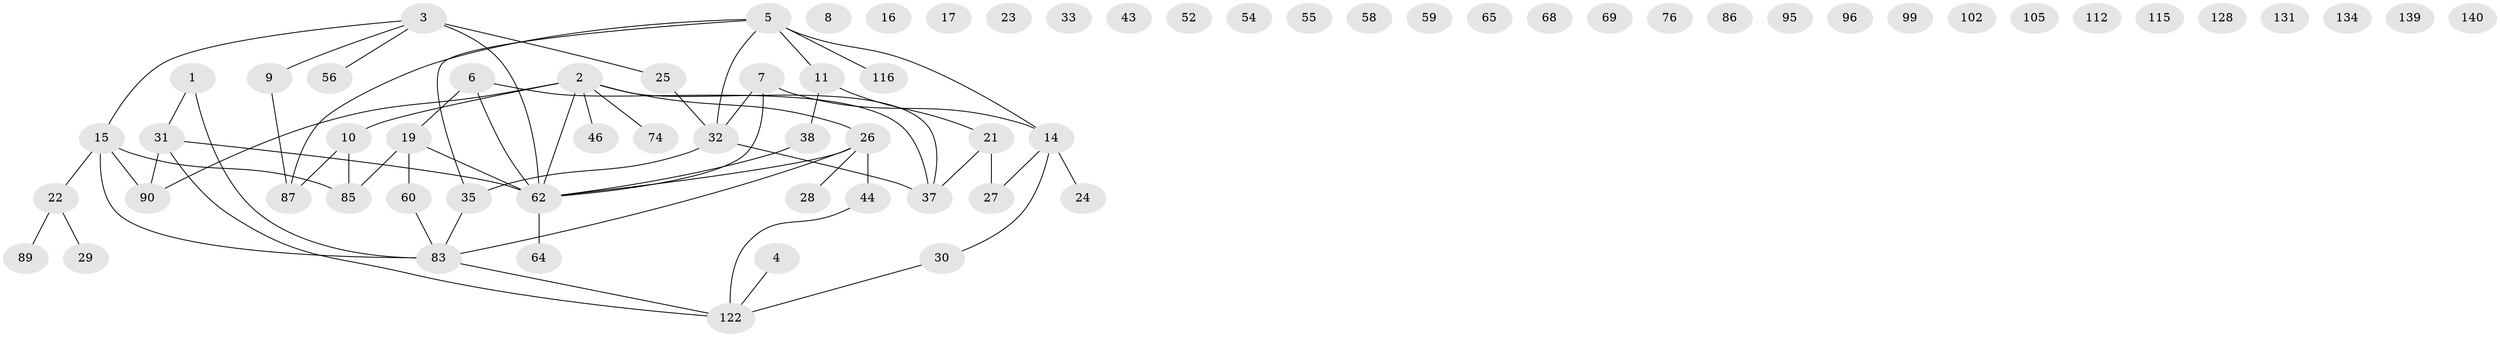 // original degree distribution, {2: 0.24324324324324326, 3: 0.20270270270270271, 5: 0.033783783783783786, 1: 0.2702702702702703, 0: 0.1554054054054054, 6: 0.013513513513513514, 4: 0.07432432432432433, 9: 0.006756756756756757}
// Generated by graph-tools (version 1.1) at 2025/16/03/04/25 18:16:29]
// undirected, 69 vertices, 63 edges
graph export_dot {
graph [start="1"]
  node [color=gray90,style=filled];
  1 [super="+13"];
  2 [super="+81+12+18"];
  3 [super="+107+50+39+34"];
  4;
  5 [super="+61+73"];
  6 [super="+72"];
  7 [super="+129+41"];
  8;
  9 [super="+51"];
  10 [super="+66"];
  11 [super="+77"];
  14 [super="+78+47"];
  15 [super="+84"];
  16;
  17;
  19 [super="+142"];
  21 [super="+70"];
  22 [super="+36"];
  23;
  24 [super="+147"];
  25;
  26 [super="+49"];
  27 [super="+53"];
  28;
  29 [super="+120+124"];
  30 [super="+48"];
  31 [super="+45+82"];
  32 [super="+104"];
  33;
  35 [super="+101"];
  37 [super="+109"];
  38;
  43;
  44 [super="+92+80"];
  46;
  52;
  54;
  55;
  56;
  58 [super="+88"];
  59;
  60;
  62 [super="+125+63"];
  64;
  65 [super="+100+133"];
  68;
  69 [super="+93"];
  74;
  76 [super="+138"];
  83 [super="+137+114"];
  85 [super="+111"];
  86;
  87 [super="+119"];
  89;
  90 [super="+113+97"];
  95;
  96;
  99;
  102 [super="+118"];
  105;
  112;
  115;
  116;
  122 [super="+126+123"];
  128;
  131;
  134;
  139;
  140;
  1 -- 83;
  1 -- 31;
  2 -- 37;
  2 -- 90;
  2 -- 74;
  2 -- 46;
  2 -- 10;
  2 -- 26;
  2 -- 62 [weight=2];
  3 -- 25;
  3 -- 15;
  3 -- 9;
  3 -- 56;
  3 -- 62 [weight=2];
  4 -- 122;
  5 -- 116;
  5 -- 87;
  5 -- 35;
  5 -- 32;
  5 -- 11;
  5 -- 14;
  6 -- 37;
  6 -- 19;
  6 -- 62;
  7 -- 32;
  7 -- 62;
  7 -- 14;
  9 -- 87;
  10 -- 85;
  10 -- 87;
  11 -- 38;
  11 -- 21;
  14 -- 27;
  14 -- 24;
  14 -- 30;
  15 -- 90;
  15 -- 85;
  15 -- 83;
  15 -- 22;
  19 -- 60;
  19 -- 85;
  19 -- 62;
  21 -- 27;
  21 -- 37;
  22 -- 29;
  22 -- 89;
  25 -- 32;
  26 -- 83;
  26 -- 44 [weight=2];
  26 -- 28;
  26 -- 62;
  30 -- 122;
  31 -- 122;
  31 -- 62;
  31 -- 90;
  32 -- 35;
  32 -- 37;
  35 -- 83;
  38 -- 62;
  44 -- 122;
  60 -- 83;
  62 -- 64;
  83 -- 122;
}
